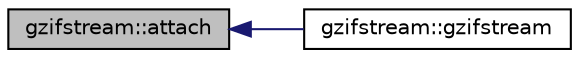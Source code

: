 digraph "gzifstream::attach"
{
  edge [fontname="Helvetica",fontsize="10",labelfontname="Helvetica",labelfontsize="10"];
  node [fontname="Helvetica",fontsize="10",shape=record];
  rankdir="LR";
  Node1 [label="gzifstream::attach",height=0.2,width=0.4,color="black", fillcolor="grey75", style="filled", fontcolor="black"];
  Node1 -> Node2 [dir="back",color="midnightblue",fontsize="10",style="solid",fontname="Helvetica"];
  Node2 [label="gzifstream::gzifstream",height=0.2,width=0.4,color="black", fillcolor="white", style="filled",URL="$classgzifstream.html#aa5ab9dcc3ab35bffe781f4c49239826e",tooltip="Construct stream on already open gzipped file. "];
}
